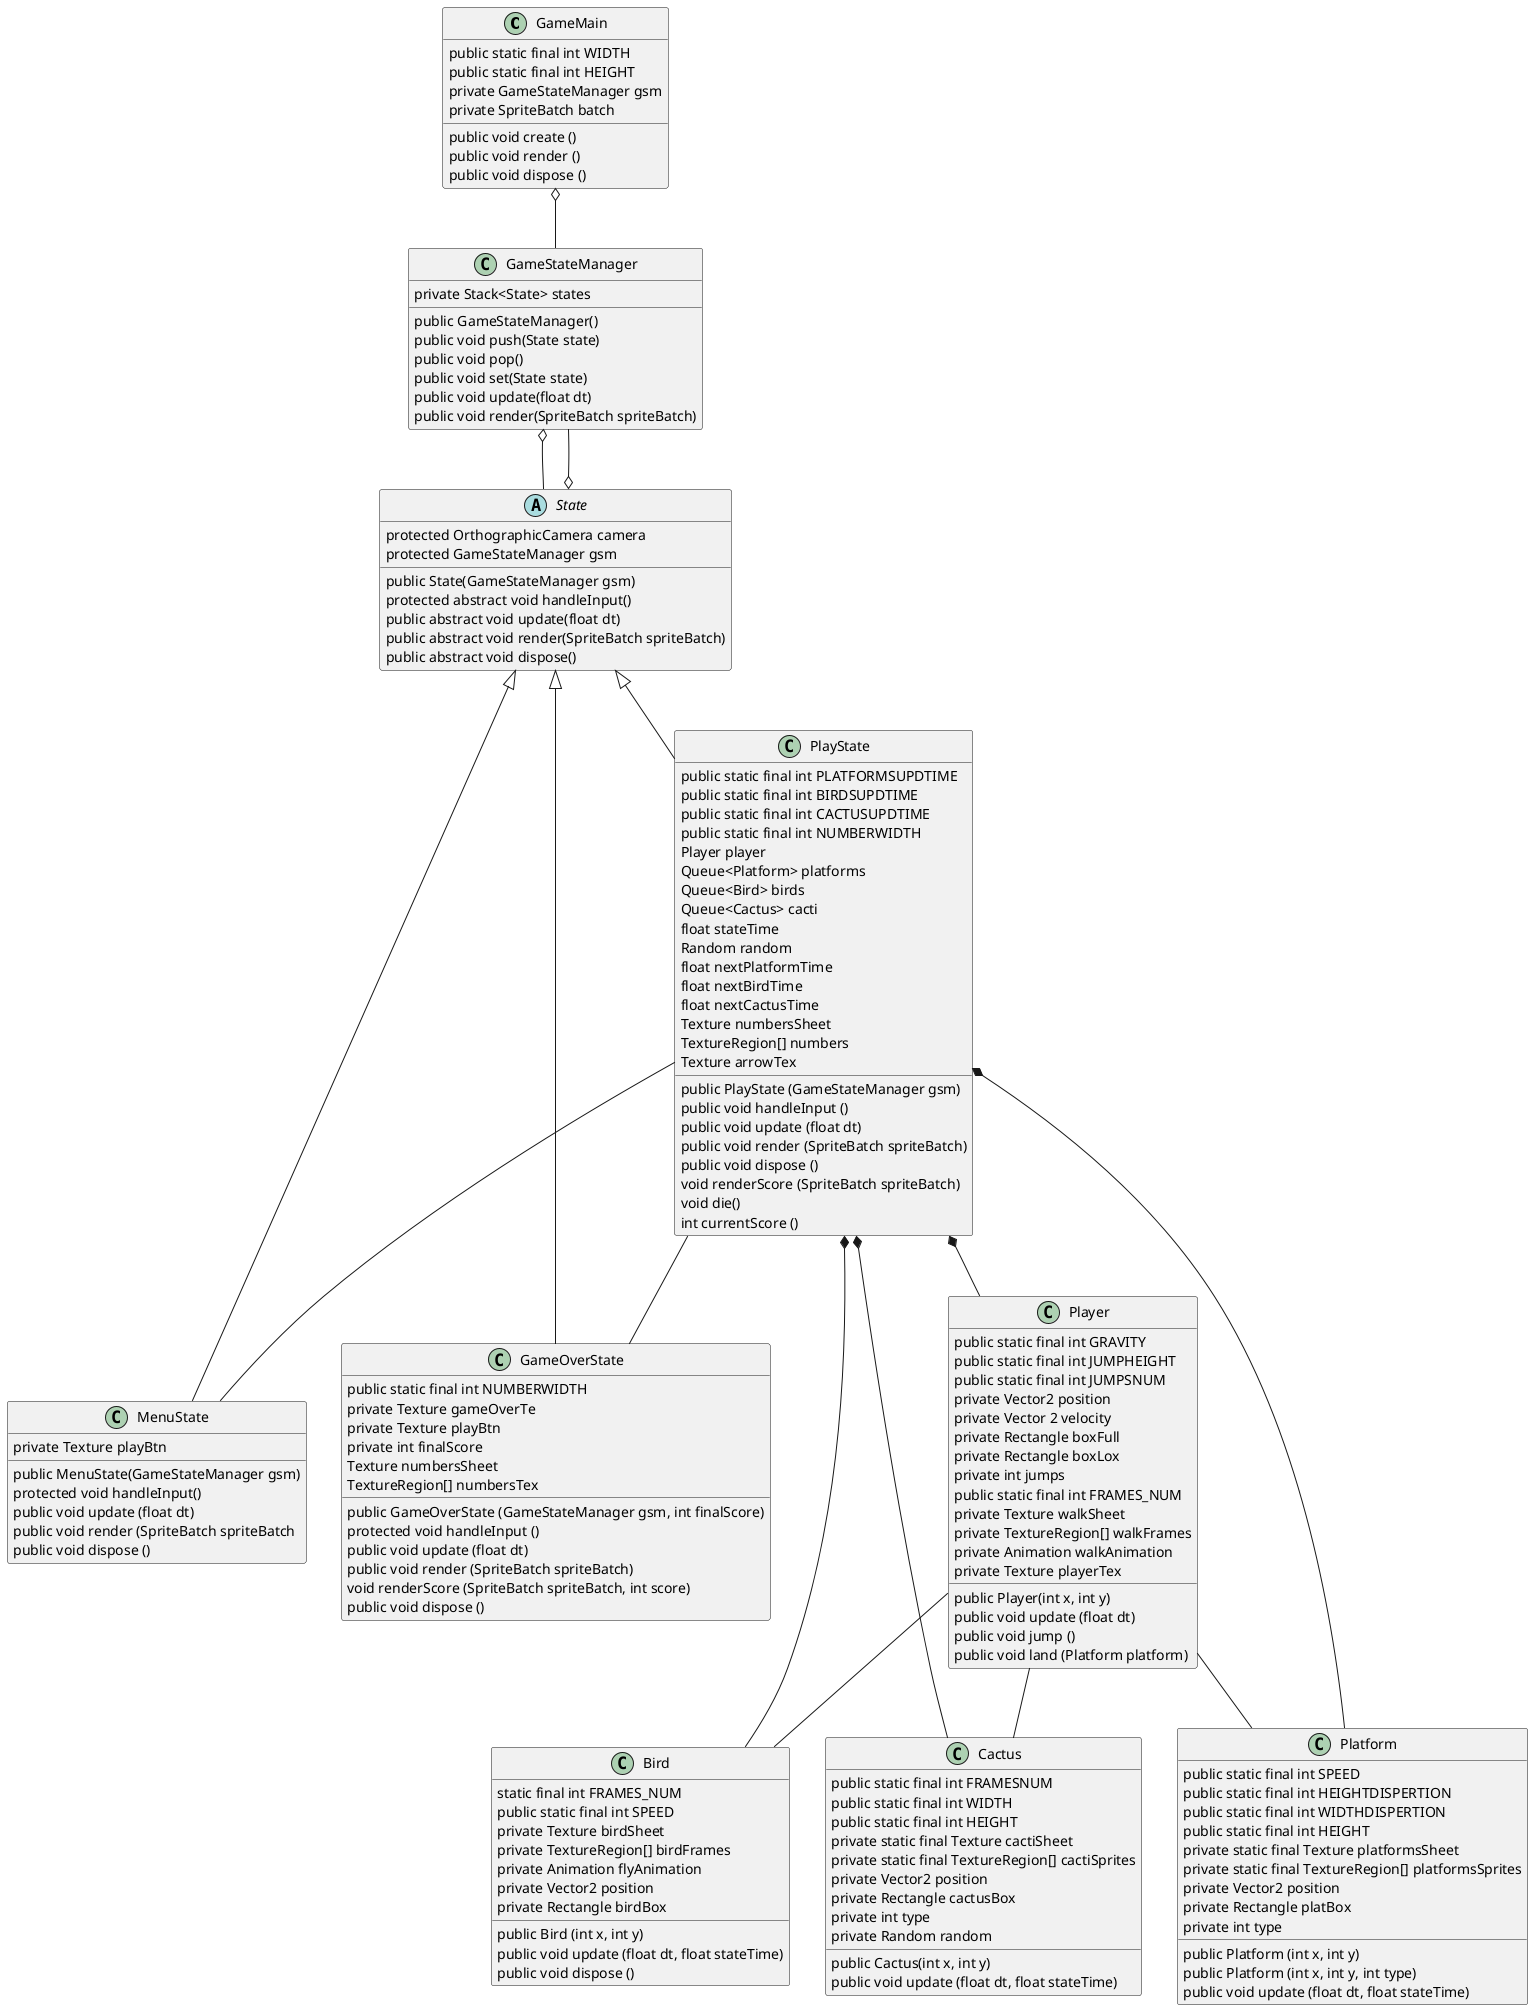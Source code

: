 @startuml
'https://plantuml.com/class-diagram

class GameMain {
public static final int WIDTH
	public static final int HEIGHT
	private GameStateManager gsm
	private SpriteBatch batch

    public void create ()
    public void render ()
    public void dispose ()
}

GameMain o-- GameStateManager

class GameStateManager {
    private Stack<State> states
    public GameStateManager()
    public void push(State state)
    public void pop()
    public void set(State state)
    public void update(float dt)
    public void render(SpriteBatch spriteBatch)
}

GameStateManager o-- State

abstract class State {
    protected OrthographicCamera camera
    protected GameStateManager gsm
    public State(GameStateManager gsm)
    protected abstract void handleInput()
    public abstract void update(float dt)
    public abstract void render(SpriteBatch spriteBatch)
    public abstract void dispose()
}

State o-- GameStateManager

State <|-- MenuState
State <|-- PlayState
State <|-- GameOverState

class MenuState {
private Texture playBtn
public MenuState(GameStateManager gsm)
protected void handleInput()
public void update (float dt)
public void render (SpriteBatch spriteBatch
public void dispose ()
}

class PlayState {
public static final int PLATFORMSUPDTIME
public static final int BIRDSUPDTIME
public static final int CACTUSUPDTIME
public static final int NUMBERWIDTH
Player player
Queue<Platform> platforms
Queue<Bird> birds
Queue<Cactus> cacti
float stateTime
Random random
float nextPlatformTime
float nextBirdTime
float nextCactusTime
Texture numbersSheet
TextureRegion[] numbers
Texture arrowTex

public PlayState (GameStateManager gsm)
public void handleInput ()
public void update (float dt)
public void render (SpriteBatch spriteBatch)
public void dispose ()
void renderScore (SpriteBatch spriteBatch)
void die()
int currentScore ()
}

PlayState -- MenuState
PlayState -- GameOverState
PlayState *-- Player
PlayState *-- Platform
PlayState *-- Bird
PlayState *-- Cactus

class GameOverState{
public static final int NUMBERWIDTH
private Texture gameOverTe
private Texture playBtn
private int finalScore
Texture numbersSheet
TextureRegion[] numbersTex

public GameOverState (GameStateManager gsm, int finalScore)
protected void handleInput ()
public void update (float dt)
public void render (SpriteBatch spriteBatch)
void renderScore (SpriteBatch spriteBatch, int score)
public void dispose ()
}

class Player {
public static final int GRAVITY
public static final int JUMPHEIGHT
public static final int JUMPSNUM
private Vector2 position
private Vector 2 velocity
private Rectangle boxFull
private Rectangle boxLox
private int jumps
public static final int FRAMES_NUM
private Texture walkSheet
private TextureRegion[] walkFrames
private Animation walkAnimation
private Texture playerTex

public Player(int x, int y)
public void update (float dt)
public void jump ()
public void land (Platform platform)
}

Player -- Platform
Player -- Bird
Player -- Cactus

class Platform {
public static final int SPEED
public static final int HEIGHTDISPERTION
public static final int WIDTHDISPERTION
public static final int HEIGHT
private static final Texture platformsSheet
private static final TextureRegion[] platformsSprites
private Vector2 position
private Rectangle platBox
private int type

public Platform (int x, int y)
public Platform (int x, int y, int type)
public void update (float dt, float stateTime)
}

class Bird {
static final int FRAMES_NUM
public static final int SPEED
private Texture birdSheet
private TextureRegion[] birdFrames
private Animation flyAnimation
private Vector2 position
private Rectangle birdBox

public Bird (int x, int y)
public void update (float dt, float stateTime)
public void dispose ()
}

class Cactus {
public static final int FRAMESNUM
public static final int WIDTH
public static final int HEIGHT
private static final Texture cactiSheet
private static final TextureRegion[] cactiSprites
private Vector2 position
private Rectangle cactusBox
private int type
private Random random

public Cactus(int x, int y)
public void update (float dt, float stateTime)
}




@enduml